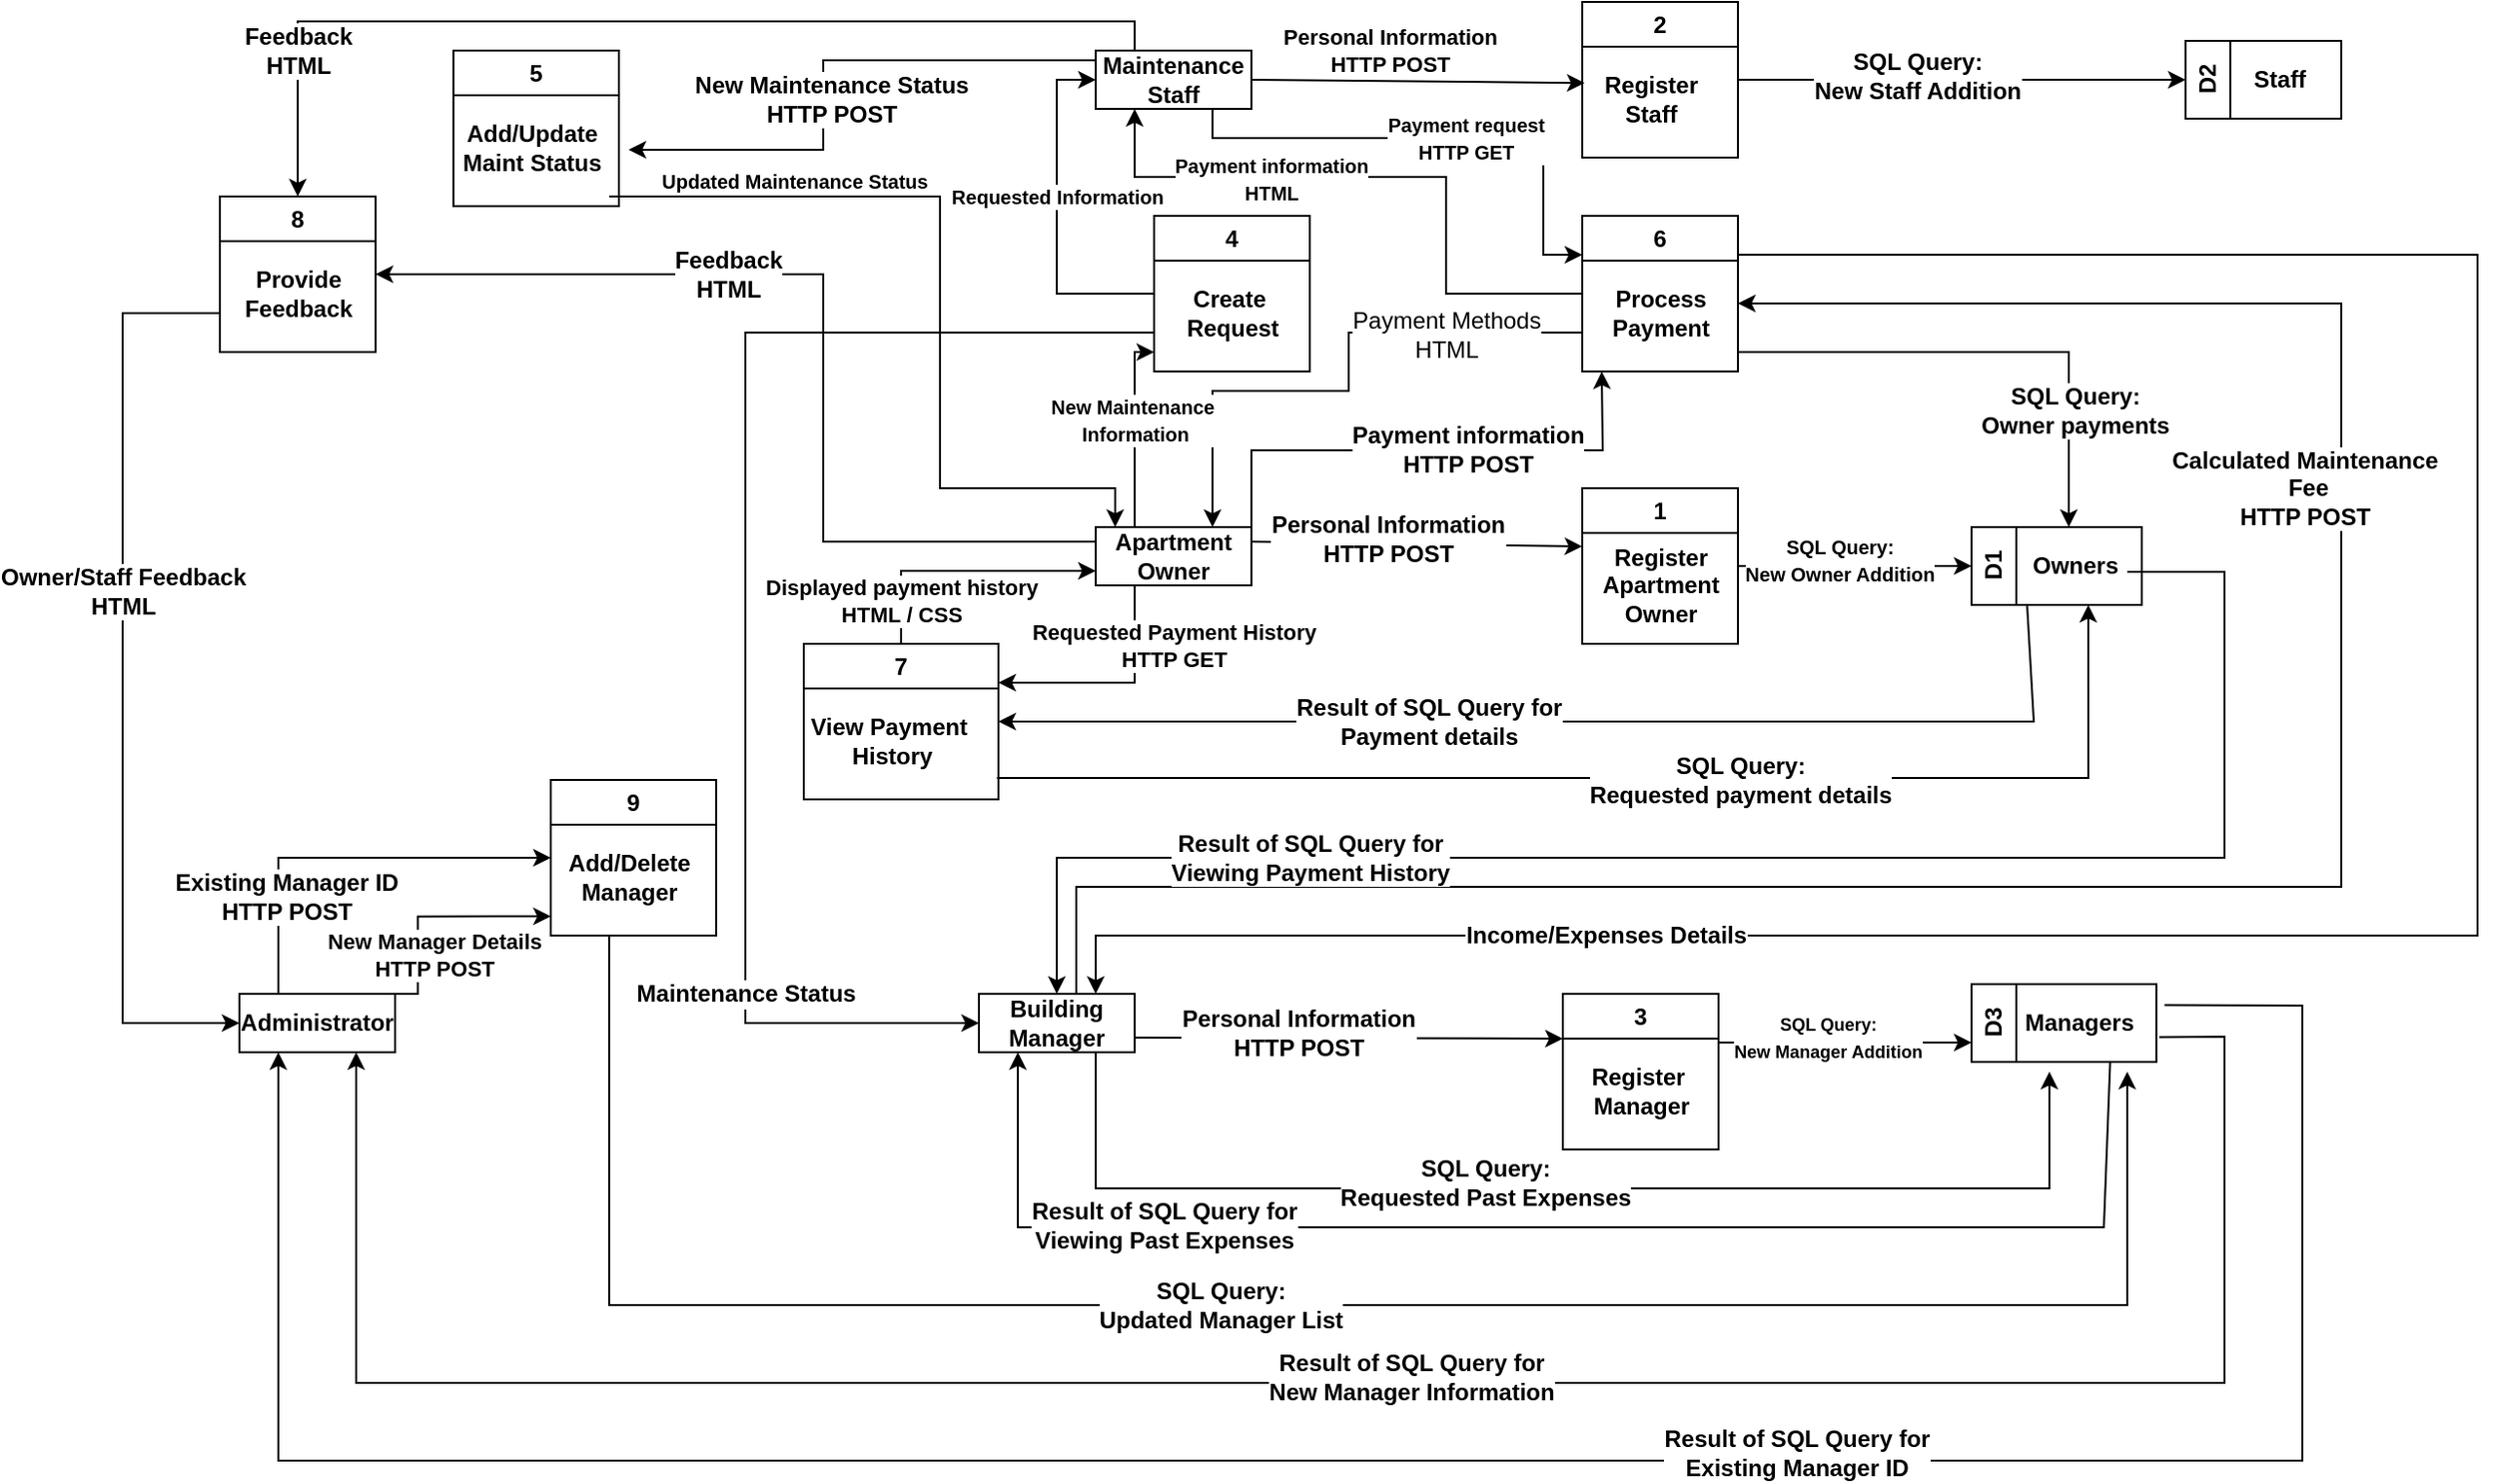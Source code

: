 <mxfile version="21.2.1" type="device">
  <diagram id="xZYGLzNTDgtjCNvcOk3b" name="Level 0 Diagram">
    <mxGraphModel dx="2421" dy="730" grid="1" gridSize="10" guides="1" tooltips="1" connect="1" arrows="1" fold="1" page="1" pageScale="1" pageWidth="850" pageHeight="1100" math="0" shadow="0">
      <root>
        <mxCell id="0" />
        <mxCell id="1" parent="0" />
        <mxCell id="1H-J1vnFLVmHR9oLHASM-1" value="1" style="swimlane;whiteSpace=wrap;html=1;" parent="1" vertex="1">
          <mxGeometry x="390" y="260" width="80" height="80" as="geometry" />
        </mxCell>
        <mxCell id="1H-J1vnFLVmHR9oLHASM-2" value="&lt;font style=&quot;font-size: 12px;&quot;&gt;&lt;b&gt;Register &lt;br&gt;Apartment&lt;br&gt;Owner&lt;/b&gt;&lt;/font&gt;" style="text;html=1;align=center;verticalAlign=middle;resizable=0;points=[];autosize=1;strokeColor=none;fillColor=none;" parent="1H-J1vnFLVmHR9oLHASM-1" vertex="1">
          <mxGeometry y="20" width="80" height="60" as="geometry" />
        </mxCell>
        <mxCell id="1H-J1vnFLVmHR9oLHASM-3" value="2" style="swimlane;whiteSpace=wrap;html=1;" parent="1" vertex="1">
          <mxGeometry x="390" y="10" width="80" height="80" as="geometry" />
        </mxCell>
        <mxCell id="1H-J1vnFLVmHR9oLHASM-4" value="&lt;font style=&quot;font-size: 12px;&quot;&gt;&lt;b&gt;Register &lt;br&gt;Staff&lt;/b&gt;&lt;/font&gt;" style="text;html=1;align=center;verticalAlign=middle;resizable=0;points=[];autosize=1;strokeColor=none;fillColor=none;" parent="1H-J1vnFLVmHR9oLHASM-3" vertex="1">
          <mxGeometry y="30" width="70" height="40" as="geometry" />
        </mxCell>
        <mxCell id="1H-J1vnFLVmHR9oLHASM-6" value="3" style="swimlane;whiteSpace=wrap;html=1;" parent="1" vertex="1">
          <mxGeometry x="380" y="520" width="80" height="80" as="geometry" />
        </mxCell>
        <mxCell id="1H-J1vnFLVmHR9oLHASM-7" value="&lt;font style=&quot;font-size: 12px;&quot;&gt;&lt;b&gt;Register&amp;nbsp;&lt;br&gt;Manager&lt;/b&gt;&lt;/font&gt;" style="text;html=1;align=center;verticalAlign=middle;resizable=0;points=[];autosize=1;strokeColor=none;fillColor=none;" parent="1H-J1vnFLVmHR9oLHASM-6" vertex="1">
          <mxGeometry x="5" y="30" width="70" height="40" as="geometry" />
        </mxCell>
        <mxCell id="fLZH7KaSckWpPYL4Rc24-4" style="edgeStyle=orthogonalEdgeStyle;rounded=0;orthogonalLoop=1;jettySize=auto;html=1;exitX=0;exitY=0.75;exitDx=0;exitDy=0;entryX=0;entryY=0.5;entryDx=0;entryDy=0;" parent="1" source="1H-J1vnFLVmHR9oLHASM-8" target="1H-J1vnFLVmHR9oLHASM-32" edge="1">
          <mxGeometry relative="1" as="geometry">
            <Array as="points">
              <mxPoint x="-40" y="180" />
              <mxPoint x="-40" y="535" />
            </Array>
          </mxGeometry>
        </mxCell>
        <mxCell id="fLZH7KaSckWpPYL4Rc24-5" value="&lt;font style=&quot;font-size: 12px;&quot;&gt;&lt;b style=&quot;&quot;&gt;Maintenance Status&lt;/b&gt;&lt;/font&gt;" style="edgeLabel;html=1;align=center;verticalAlign=middle;resizable=0;points=[];" parent="fLZH7KaSckWpPYL4Rc24-4" vertex="1" connectable="0">
          <mxGeometry x="0.712" y="-2" relative="1" as="geometry">
            <mxPoint x="-22" y="-17" as="offset" />
          </mxGeometry>
        </mxCell>
        <mxCell id="1H-J1vnFLVmHR9oLHASM-8" value="4" style="swimlane;whiteSpace=wrap;html=1;startSize=23;" parent="1" vertex="1">
          <mxGeometry x="170" y="120" width="80" height="80" as="geometry" />
        </mxCell>
        <mxCell id="1H-J1vnFLVmHR9oLHASM-9" value="&lt;font style=&quot;font-size: 12px;&quot;&gt;&lt;b&gt;Create&amp;nbsp;&lt;br&gt;Request&lt;/b&gt;&lt;/font&gt;" style="text;html=1;align=center;verticalAlign=middle;resizable=0;points=[];autosize=1;strokeColor=none;fillColor=none;" parent="1H-J1vnFLVmHR9oLHASM-8" vertex="1">
          <mxGeometry x="5" y="30" width="70" height="40" as="geometry" />
        </mxCell>
        <mxCell id="1H-J1vnFLVmHR9oLHASM-11" value="D1" style="swimlane;horizontal=0;whiteSpace=wrap;html=1;" parent="1" vertex="1">
          <mxGeometry x="590" y="280" width="87.5" height="40" as="geometry" />
        </mxCell>
        <mxCell id="1H-J1vnFLVmHR9oLHASM-12" value="&lt;font style=&quot;font-size: 12px;&quot;&gt;&lt;b&gt;Owners&lt;/b&gt;&lt;/font&gt;" style="text;html=1;align=center;verticalAlign=middle;resizable=0;points=[];autosize=1;strokeColor=none;fillColor=none;" parent="1H-J1vnFLVmHR9oLHASM-11" vertex="1">
          <mxGeometry x="17.5" y="5" width="70" height="30" as="geometry" />
        </mxCell>
        <mxCell id="1H-J1vnFLVmHR9oLHASM-13" value="D2" style="swimlane;horizontal=0;whiteSpace=wrap;html=1;startSize=23;" parent="1" vertex="1">
          <mxGeometry x="700" y="30" width="80" height="40" as="geometry" />
        </mxCell>
        <mxCell id="1H-J1vnFLVmHR9oLHASM-14" value="&lt;font style=&quot;font-size: 12px;&quot;&gt;&lt;b&gt;Staff&lt;/b&gt;&lt;/font&gt;" style="text;html=1;align=center;verticalAlign=middle;resizable=0;points=[];autosize=1;strokeColor=none;fillColor=none;" parent="1H-J1vnFLVmHR9oLHASM-13" vertex="1">
          <mxGeometry x="22.5" y="5" width="50" height="30" as="geometry" />
        </mxCell>
        <mxCell id="1H-J1vnFLVmHR9oLHASM-19" value="D3" style="swimlane;horizontal=0;whiteSpace=wrap;html=1;" parent="1" vertex="1">
          <mxGeometry x="590" y="515" width="95" height="40" as="geometry" />
        </mxCell>
        <mxCell id="a_dahPytw1IN6dLLckuR-1" style="edgeStyle=orthogonalEdgeStyle;rounded=0;orthogonalLoop=1;jettySize=auto;html=1;" parent="1H-J1vnFLVmHR9oLHASM-19" edge="1">
          <mxGeometry relative="1" as="geometry">
            <mxPoint x="-120" y="-350" as="targetPoint" />
            <mxPoint x="-440" y="20" as="sourcePoint" />
            <Array as="points">
              <mxPoint x="-460" y="20" />
              <mxPoint x="-460" y="-50" />
              <mxPoint x="190" y="-50" />
              <mxPoint x="190" y="-350" />
            </Array>
          </mxGeometry>
        </mxCell>
        <mxCell id="a_dahPytw1IN6dLLckuR-2" value="&lt;font style=&quot;&quot;&gt;&lt;font style=&quot;font-size: 12px;&quot;&gt;&lt;b&gt;Calculated Maintenance&lt;br&gt;&amp;nbsp;Fee&lt;br&gt;HTTP POST&lt;/b&gt;&lt;/font&gt;&lt;br&gt;&lt;/font&gt;" style="edgeLabel;html=1;align=center;verticalAlign=middle;resizable=0;points=[];" parent="a_dahPytw1IN6dLLckuR-1" vertex="1" connectable="0">
          <mxGeometry x="-0.038" y="-2" relative="1" as="geometry">
            <mxPoint x="71" y="-207" as="offset" />
          </mxGeometry>
        </mxCell>
        <mxCell id="1H-J1vnFLVmHR9oLHASM-20" value="&lt;font style=&quot;font-size: 12px;&quot;&gt;&lt;b&gt;Managers&lt;/b&gt;&lt;/font&gt;" style="text;html=1;align=center;verticalAlign=middle;resizable=0;points=[];autosize=1;strokeColor=none;fillColor=none;" parent="1H-J1vnFLVmHR9oLHASM-19" vertex="1">
          <mxGeometry x="15" y="5" width="80" height="30" as="geometry" />
        </mxCell>
        <mxCell id="1H-J1vnFLVmHR9oLHASM-22" value="" style="endArrow=classic;html=1;rounded=0;entryX=0;entryY=0.5;entryDx=0;entryDy=0;" parent="1" target="1H-J1vnFLVmHR9oLHASM-11" edge="1">
          <mxGeometry width="50" height="50" relative="1" as="geometry">
            <mxPoint x="470" y="300" as="sourcePoint" />
            <mxPoint x="520" y="250" as="targetPoint" />
          </mxGeometry>
        </mxCell>
        <mxCell id="1H-J1vnFLVmHR9oLHASM-23" value="&lt;font style=&quot;font-size: 10px;&quot;&gt;&lt;b style=&quot;&quot;&gt;SQL Query: &lt;br&gt;New Owner Addition&lt;/b&gt;&lt;/font&gt;" style="edgeLabel;html=1;align=center;verticalAlign=middle;resizable=0;points=[];" parent="1H-J1vnFLVmHR9oLHASM-22" vertex="1" connectable="0">
          <mxGeometry x="-0.14" y="3" relative="1" as="geometry">
            <mxPoint as="offset" />
          </mxGeometry>
        </mxCell>
        <mxCell id="1H-J1vnFLVmHR9oLHASM-25" value="" style="endArrow=classic;html=1;rounded=0;entryX=0;entryY=0.5;entryDx=0;entryDy=0;" parent="1" target="1H-J1vnFLVmHR9oLHASM-13" edge="1">
          <mxGeometry width="50" height="50" relative="1" as="geometry">
            <mxPoint x="470" y="50" as="sourcePoint" />
            <mxPoint x="520" as="targetPoint" />
          </mxGeometry>
        </mxCell>
        <mxCell id="1H-J1vnFLVmHR9oLHASM-26" value="&lt;font style=&quot;font-size: 12px;&quot;&gt;&lt;b&gt;SQL Query: &lt;br&gt;New Staff Addition&lt;/b&gt;&lt;/font&gt;" style="edgeLabel;html=1;align=center;verticalAlign=middle;resizable=0;points=[];" parent="1H-J1vnFLVmHR9oLHASM-25" vertex="1" connectable="0">
          <mxGeometry x="-0.2" y="2" relative="1" as="geometry">
            <mxPoint as="offset" />
          </mxGeometry>
        </mxCell>
        <mxCell id="1H-J1vnFLVmHR9oLHASM-27" value="" style="endArrow=classic;html=1;rounded=0;entryX=0;entryY=0.75;entryDx=0;entryDy=0;" parent="1" target="1H-J1vnFLVmHR9oLHASM-19" edge="1">
          <mxGeometry width="50" height="50" relative="1" as="geometry">
            <mxPoint x="460" y="545" as="sourcePoint" />
            <mxPoint x="570" y="520" as="targetPoint" />
          </mxGeometry>
        </mxCell>
        <mxCell id="1H-J1vnFLVmHR9oLHASM-28" value="&lt;font style=&quot;font-size: 9px;&quot;&gt;&lt;b style=&quot;&quot;&gt;SQL Query:&lt;br&gt;New Manager Addition&lt;/b&gt;&lt;/font&gt;" style="edgeLabel;html=1;align=center;verticalAlign=middle;resizable=0;points=[];" parent="1H-J1vnFLVmHR9oLHASM-27" vertex="1" connectable="0">
          <mxGeometry x="-0.139" y="3" relative="1" as="geometry">
            <mxPoint as="offset" />
          </mxGeometry>
        </mxCell>
        <mxCell id="NK5NWfniCe9yFGjtRtD7-1" style="edgeStyle=orthogonalEdgeStyle;rounded=0;orthogonalLoop=1;jettySize=auto;html=1;exitX=0;exitY=0.25;exitDx=0;exitDy=0;entryX=1;entryY=0.5;entryDx=0;entryDy=0;" parent="1" source="1H-J1vnFLVmHR9oLHASM-30" target="CssGr3oiYAoxI9ABAp9t-55" edge="1">
          <mxGeometry relative="1" as="geometry">
            <mxPoint x="-230" y="180" as="targetPoint" />
            <Array as="points">
              <mxPoint y="288" />
              <mxPoint y="150" />
            </Array>
          </mxGeometry>
        </mxCell>
        <mxCell id="NK5NWfniCe9yFGjtRtD7-2" value="&lt;font style=&quot;&quot;&gt;&lt;font style=&quot;font-size: 12px;&quot;&gt;&lt;b style=&quot;&quot;&gt;Feedback&lt;br&gt;HTML&lt;/b&gt;&lt;/font&gt;&lt;br&gt;&lt;/font&gt;" style="edgeLabel;html=1;align=center;verticalAlign=middle;resizable=0;points=[];" parent="NK5NWfniCe9yFGjtRtD7-1" vertex="1" connectable="0">
          <mxGeometry x="0.186" y="1" relative="1" as="geometry">
            <mxPoint x="-26" y="-1" as="offset" />
          </mxGeometry>
        </mxCell>
        <mxCell id="NK5NWfniCe9yFGjtRtD7-12" style="edgeStyle=orthogonalEdgeStyle;rounded=0;orthogonalLoop=1;jettySize=auto;html=1;exitX=1;exitY=0;exitDx=0;exitDy=0;" parent="1" source="1H-J1vnFLVmHR9oLHASM-30" edge="1">
          <mxGeometry relative="1" as="geometry">
            <mxPoint x="400" y="200" as="targetPoint" />
          </mxGeometry>
        </mxCell>
        <mxCell id="NK5NWfniCe9yFGjtRtD7-15" value="&lt;font style=&quot;&quot;&gt;&lt;font style=&quot;font-size: 12px;&quot;&gt;&lt;b style=&quot;&quot;&gt;Payment information&lt;br&gt;HTTP POST&lt;/b&gt;&lt;/font&gt;&lt;br&gt;&lt;/font&gt;" style="edgeLabel;html=1;align=center;verticalAlign=middle;resizable=0;points=[];" parent="NK5NWfniCe9yFGjtRtD7-12" vertex="1" connectable="0">
          <mxGeometry x="0.157" y="1" relative="1" as="geometry">
            <mxPoint as="offset" />
          </mxGeometry>
        </mxCell>
        <mxCell id="1H-J1vnFLVmHR9oLHASM-30" value="&lt;b&gt;Apartment Owner&lt;/b&gt;" style="rounded=0;whiteSpace=wrap;html=1;" parent="1" vertex="1">
          <mxGeometry x="140" y="280" width="80" height="30" as="geometry" />
        </mxCell>
        <mxCell id="Yd1rzrHCVYDKVOqnhtfJ-3" style="edgeStyle=orthogonalEdgeStyle;rounded=0;orthogonalLoop=1;jettySize=auto;html=1;exitX=0;exitY=0.25;exitDx=0;exitDy=0;" parent="1" source="1H-J1vnFLVmHR9oLHASM-31" edge="1">
          <mxGeometry relative="1" as="geometry">
            <mxPoint x="-100" y="86" as="targetPoint" />
            <Array as="points">
              <mxPoint x="140" y="40" />
              <mxPoint y="40" />
              <mxPoint y="86" />
            </Array>
          </mxGeometry>
        </mxCell>
        <mxCell id="Yd1rzrHCVYDKVOqnhtfJ-4" value="&lt;font style=&quot;&quot;&gt;&lt;font style=&quot;font-size: 12px;&quot;&gt;&lt;b&gt;New Maintenance Status&lt;br&gt;HTTP POST&lt;/b&gt;&lt;/font&gt;&lt;br&gt;&lt;/font&gt;" style="edgeLabel;html=1;align=center;verticalAlign=middle;resizable=0;points=[];" parent="Yd1rzrHCVYDKVOqnhtfJ-3" vertex="1" connectable="0">
          <mxGeometry x="-0.28" relative="1" as="geometry">
            <mxPoint x="-35" y="20" as="offset" />
          </mxGeometry>
        </mxCell>
        <mxCell id="NK5NWfniCe9yFGjtRtD7-6" style="edgeStyle=orthogonalEdgeStyle;rounded=0;orthogonalLoop=1;jettySize=auto;html=1;exitX=0.75;exitY=1;exitDx=0;exitDy=0;entryX=0;entryY=0.25;entryDx=0;entryDy=0;" parent="1" source="1H-J1vnFLVmHR9oLHASM-31" target="cXenZpn4Pg_Liz5mcrBC-1" edge="1">
          <mxGeometry relative="1" as="geometry">
            <mxPoint x="380" y="130" as="targetPoint" />
            <Array as="points">
              <mxPoint x="200" y="80" />
              <mxPoint x="370" y="80" />
              <mxPoint x="370" y="140" />
            </Array>
          </mxGeometry>
        </mxCell>
        <mxCell id="NK5NWfniCe9yFGjtRtD7-7" value="&lt;font style=&quot;&quot;&gt;&lt;font style=&quot;font-size: 10px;&quot;&gt;&lt;b style=&quot;&quot;&gt;Payment request&lt;br&gt;HTTP GET&lt;/b&gt;&lt;/font&gt;&lt;br&gt;&lt;/font&gt;" style="edgeLabel;html=1;align=center;verticalAlign=middle;resizable=0;points=[];" parent="NK5NWfniCe9yFGjtRtD7-6" vertex="1" connectable="0">
          <mxGeometry x="-0.12" y="1" relative="1" as="geometry">
            <mxPoint x="28" y="1" as="offset" />
          </mxGeometry>
        </mxCell>
        <mxCell id="1H-J1vnFLVmHR9oLHASM-31" value="&lt;b&gt;Maintenance&lt;br&gt;Staff&lt;/b&gt;" style="rounded=0;whiteSpace=wrap;html=1;" parent="1" vertex="1">
          <mxGeometry x="140" y="35" width="80" height="30" as="geometry" />
        </mxCell>
        <mxCell id="1H-J1vnFLVmHR9oLHASM-32" value="&lt;b&gt;Building&lt;br&gt;Manager&lt;/b&gt;" style="rounded=0;whiteSpace=wrap;html=1;" parent="1" vertex="1">
          <mxGeometry x="80" y="520" width="80" height="30" as="geometry" />
        </mxCell>
        <mxCell id="WKJKI2Y7kjdpy5lxlUF--1" style="edgeStyle=orthogonalEdgeStyle;rounded=0;orthogonalLoop=1;jettySize=auto;html=1;exitX=0.75;exitY=0;exitDx=0;exitDy=0;entryX=-0.021;entryY=1.004;entryDx=0;entryDy=0;entryPerimeter=0;" parent="1" edge="1">
          <mxGeometry relative="1" as="geometry">
            <mxPoint x="-140.0" y="480.16" as="targetPoint" />
            <mxPoint x="-238.32" y="520" as="sourcePoint" />
            <Array as="points">
              <mxPoint x="-208.32" y="520" />
              <mxPoint x="-208.32" y="480" />
            </Array>
          </mxGeometry>
        </mxCell>
        <mxCell id="WKJKI2Y7kjdpy5lxlUF--2" value="&lt;font style=&quot;&quot;&gt;&lt;font style=&quot;font-size: 11px;&quot;&gt;&lt;b&gt;New Manager Details&lt;br&gt;HTTP POST&lt;/b&gt;&lt;/font&gt;&lt;br&gt;&lt;/font&gt;" style="edgeLabel;html=1;align=center;verticalAlign=middle;resizable=0;points=[];" parent="WKJKI2Y7kjdpy5lxlUF--1" vertex="1" connectable="0">
          <mxGeometry x="0.156" y="1" relative="1" as="geometry">
            <mxPoint x="-2" y="21" as="offset" />
          </mxGeometry>
        </mxCell>
        <mxCell id="1H-J1vnFLVmHR9oLHASM-33" value="&lt;b&gt;Administrator&lt;/b&gt;" style="rounded=0;whiteSpace=wrap;html=1;" parent="1" vertex="1">
          <mxGeometry x="-300" y="520" width="80" height="30" as="geometry" />
        </mxCell>
        <mxCell id="1H-J1vnFLVmHR9oLHASM-36" value="" style="endArrow=classic;html=1;rounded=0;exitX=1;exitY=0.25;exitDx=0;exitDy=0;" parent="1" source="1H-J1vnFLVmHR9oLHASM-30" edge="1">
          <mxGeometry width="50" height="50" relative="1" as="geometry">
            <mxPoint x="90" y="290" as="sourcePoint" />
            <mxPoint x="390" y="290" as="targetPoint" />
          </mxGeometry>
        </mxCell>
        <mxCell id="1H-J1vnFLVmHR9oLHASM-37" value="&lt;font style=&quot;&quot;&gt;&lt;font style=&quot;font-size: 12px;&quot;&gt;&lt;b&gt;Personal Information&lt;br&gt;HTTP POST&lt;/b&gt;&lt;/font&gt;&lt;br&gt;&lt;/font&gt;" style="edgeLabel;html=1;align=center;verticalAlign=middle;resizable=0;points=[];" parent="1H-J1vnFLVmHR9oLHASM-36" vertex="1" connectable="0">
          <mxGeometry x="-0.307" y="3" relative="1" as="geometry">
            <mxPoint x="11" as="offset" />
          </mxGeometry>
        </mxCell>
        <mxCell id="1H-J1vnFLVmHR9oLHASM-40" value="" style="endArrow=classic;html=1;rounded=0;entryX=0.017;entryY=0.292;entryDx=0;entryDy=0;entryPerimeter=0;" parent="1" target="1H-J1vnFLVmHR9oLHASM-4" edge="1">
          <mxGeometry width="50" height="50" relative="1" as="geometry">
            <mxPoint x="220" y="50" as="sourcePoint" />
            <mxPoint x="270" as="targetPoint" />
          </mxGeometry>
        </mxCell>
        <mxCell id="1H-J1vnFLVmHR9oLHASM-41" value="&lt;font style=&quot;&quot;&gt;&lt;font style=&quot;font-size: 11px;&quot;&gt;&lt;b style=&quot;&quot;&gt;Personal Information&lt;br&gt;HTTP POST&lt;/b&gt;&lt;/font&gt;&lt;br&gt;&lt;/font&gt;" style="edgeLabel;html=1;align=center;verticalAlign=middle;resizable=0;points=[];" parent="1H-J1vnFLVmHR9oLHASM-40" vertex="1" connectable="0">
          <mxGeometry x="-0.383" y="1" relative="1" as="geometry">
            <mxPoint x="18" y="-15" as="offset" />
          </mxGeometry>
        </mxCell>
        <mxCell id="1H-J1vnFLVmHR9oLHASM-42" value="" style="endArrow=classic;html=1;rounded=0;exitX=1;exitY=0.75;exitDx=0;exitDy=0;" parent="1" source="1H-J1vnFLVmHR9oLHASM-32" edge="1">
          <mxGeometry width="50" height="50" relative="1" as="geometry">
            <mxPoint x="160" y="530" as="sourcePoint" />
            <mxPoint x="380" y="543" as="targetPoint" />
          </mxGeometry>
        </mxCell>
        <mxCell id="1H-J1vnFLVmHR9oLHASM-43" value="&lt;font style=&quot;&quot;&gt;&lt;font style=&quot;font-size: 12px;&quot;&gt;&lt;b&gt;Personal Information&lt;br&gt;HTTP POST&lt;/b&gt;&lt;/font&gt;&lt;br&gt;&lt;/font&gt;" style="edgeLabel;html=1;align=center;verticalAlign=middle;resizable=0;points=[];" parent="1H-J1vnFLVmHR9oLHASM-42" vertex="1" connectable="0">
          <mxGeometry x="-0.243" y="3" relative="1" as="geometry">
            <mxPoint as="offset" />
          </mxGeometry>
        </mxCell>
        <mxCell id="NK5NWfniCe9yFGjtRtD7-9" style="edgeStyle=orthogonalEdgeStyle;rounded=0;orthogonalLoop=1;jettySize=auto;html=1;entryX=0.25;entryY=1;entryDx=0;entryDy=0;" parent="1" source="cXenZpn4Pg_Liz5mcrBC-1" target="1H-J1vnFLVmHR9oLHASM-31" edge="1">
          <mxGeometry relative="1" as="geometry">
            <mxPoint x="160" y="100" as="targetPoint" />
            <Array as="points">
              <mxPoint x="320" y="160" />
              <mxPoint x="320" y="100" />
              <mxPoint x="160" y="100" />
            </Array>
          </mxGeometry>
        </mxCell>
        <mxCell id="NK5NWfniCe9yFGjtRtD7-10" value="&lt;font style=&quot;&quot;&gt;&lt;font style=&quot;font-size: 10px;&quot;&gt;&lt;b style=&quot;&quot;&gt;Payment information&lt;br&gt;HTML&lt;/b&gt;&lt;/font&gt;&lt;br&gt;&lt;/font&gt;" style="edgeLabel;html=1;align=center;verticalAlign=middle;resizable=0;points=[];" parent="NK5NWfniCe9yFGjtRtD7-9" vertex="1" connectable="0">
          <mxGeometry x="0.057" y="1" relative="1" as="geometry">
            <mxPoint x="-48" as="offset" />
          </mxGeometry>
        </mxCell>
        <mxCell id="NK5NWfniCe9yFGjtRtD7-11" style="edgeStyle=orthogonalEdgeStyle;rounded=0;orthogonalLoop=1;jettySize=auto;html=1;exitX=0;exitY=0.75;exitDx=0;exitDy=0;entryX=0.75;entryY=0;entryDx=0;entryDy=0;" parent="1" source="cXenZpn4Pg_Liz5mcrBC-1" target="1H-J1vnFLVmHR9oLHASM-30" edge="1">
          <mxGeometry relative="1" as="geometry">
            <mxPoint x="280" y="250" as="targetPoint" />
            <Array as="points">
              <mxPoint x="270" y="180" />
              <mxPoint x="270" y="210" />
              <mxPoint x="200" y="210" />
            </Array>
          </mxGeometry>
        </mxCell>
        <mxCell id="NK5NWfniCe9yFGjtRtD7-14" value="&lt;font style=&quot;&quot;&gt;&lt;font style=&quot;font-size: 12px;&quot;&gt;Payment Methods&lt;br&gt;HTML&lt;/font&gt;&lt;br&gt;&lt;/font&gt;" style="edgeLabel;html=1;align=center;verticalAlign=middle;resizable=0;points=[];" parent="NK5NWfniCe9yFGjtRtD7-11" vertex="1" connectable="0">
          <mxGeometry x="-0.389" y="1" relative="1" as="geometry">
            <mxPoint x="18" as="offset" />
          </mxGeometry>
        </mxCell>
        <mxCell id="NK5NWfniCe9yFGjtRtD7-16" style="edgeStyle=orthogonalEdgeStyle;rounded=0;orthogonalLoop=1;jettySize=auto;html=1;exitX=1;exitY=0.5;exitDx=0;exitDy=0;" parent="1" source="cXenZpn4Pg_Liz5mcrBC-1" edge="1">
          <mxGeometry relative="1" as="geometry">
            <mxPoint x="640" y="280" as="targetPoint" />
            <Array as="points">
              <mxPoint x="470" y="190" />
              <mxPoint x="640" y="190" />
            </Array>
          </mxGeometry>
        </mxCell>
        <mxCell id="NK5NWfniCe9yFGjtRtD7-17" value="&lt;font style=&quot;font-size: 12px;&quot;&gt;&lt;b&gt;SQL Query:&lt;br&gt;Owner payments&lt;/b&gt;&lt;/font&gt;" style="edgeLabel;html=1;align=center;verticalAlign=middle;resizable=0;points=[];" parent="NK5NWfniCe9yFGjtRtD7-16" vertex="1" connectable="0">
          <mxGeometry x="0.44" y="1" relative="1" as="geometry">
            <mxPoint x="2" y="21" as="offset" />
          </mxGeometry>
        </mxCell>
        <mxCell id="t_ggYT64HE8Njan9ji1C-1" style="edgeStyle=orthogonalEdgeStyle;rounded=0;orthogonalLoop=1;jettySize=auto;html=1;exitX=1;exitY=0;exitDx=0;exitDy=0;entryX=0.75;entryY=0;entryDx=0;entryDy=0;" parent="1" source="cXenZpn4Pg_Liz5mcrBC-1" target="1H-J1vnFLVmHR9oLHASM-32" edge="1">
          <mxGeometry relative="1" as="geometry">
            <mxPoint x="180" y="490" as="targetPoint" />
            <Array as="points">
              <mxPoint x="470" y="140" />
              <mxPoint x="850" y="140" />
              <mxPoint x="850" y="490" />
              <mxPoint x="140" y="490" />
            </Array>
          </mxGeometry>
        </mxCell>
        <mxCell id="t_ggYT64HE8Njan9ji1C-2" value="&lt;font style=&quot;font-size: 12px;&quot;&gt;&lt;b&gt;Income/Expenses Details&lt;/b&gt;&lt;/font&gt;" style="edgeLabel;html=1;align=center;verticalAlign=middle;resizable=0;points=[];" parent="t_ggYT64HE8Njan9ji1C-1" vertex="1" connectable="0">
          <mxGeometry x="0.609" relative="1" as="geometry">
            <mxPoint as="offset" />
          </mxGeometry>
        </mxCell>
        <mxCell id="cXenZpn4Pg_Liz5mcrBC-1" value="6" style="swimlane;whiteSpace=wrap;html=1;startSize=23;" parent="1" vertex="1">
          <mxGeometry x="390" y="120" width="80" height="80" as="geometry" />
        </mxCell>
        <mxCell id="cXenZpn4Pg_Liz5mcrBC-2" value="&lt;font style=&quot;font-size: 12px;&quot;&gt;&lt;b&gt;Process&lt;br&gt;Payment&lt;/b&gt;&lt;/font&gt;" style="text;html=1;align=center;verticalAlign=middle;resizable=0;points=[];autosize=1;strokeColor=none;fillColor=none;" parent="cXenZpn4Pg_Liz5mcrBC-1" vertex="1">
          <mxGeometry x="5" y="30" width="70" height="40" as="geometry" />
        </mxCell>
        <mxCell id="CssGr3oiYAoxI9ABAp9t-3" value="5" style="swimlane;whiteSpace=wrap;html=1;startSize=23;" parent="1" vertex="1">
          <mxGeometry x="-190" y="35" width="85" height="80" as="geometry" />
        </mxCell>
        <mxCell id="CssGr3oiYAoxI9ABAp9t-4" value="&lt;span style=&quot;border-color: var(--border-color);&quot;&gt;&lt;font style=&quot;font-size: 12px;&quot;&gt;&lt;b style=&quot;&quot;&gt;Add/Update&lt;br style=&quot;border-color: var(--border-color);&quot;&gt;Maint Status&lt;/b&gt;&lt;/font&gt;&lt;/span&gt;&lt;span style=&quot;font-size: 10px;&quot;&gt;&lt;br&gt;&lt;/span&gt;" style="text;html=1;align=center;verticalAlign=middle;resizable=0;points=[];autosize=1;strokeColor=none;fillColor=none;" parent="CssGr3oiYAoxI9ABAp9t-3" vertex="1">
          <mxGeometry x="-5" y="30" width="90" height="40" as="geometry" />
        </mxCell>
        <mxCell id="CssGr3oiYAoxI9ABAp9t-34" value="" style="endArrow=classic;html=1;rounded=0;exitX=0.75;exitY=1;exitDx=0;exitDy=0;" parent="1" source="1H-J1vnFLVmHR9oLHASM-32" edge="1">
          <mxGeometry width="50" height="50" relative="1" as="geometry">
            <mxPoint x="980" y="240" as="sourcePoint" />
            <mxPoint x="630" y="560" as="targetPoint" />
            <Array as="points">
              <mxPoint x="140" y="620" />
              <mxPoint x="400" y="620" />
              <mxPoint x="630" y="620" />
              <mxPoint x="630" y="600" />
            </Array>
          </mxGeometry>
        </mxCell>
        <mxCell id="CssGr3oiYAoxI9ABAp9t-35" value="&lt;font style=&quot;font-size: 12px;&quot;&gt;&lt;b style=&quot;&quot;&gt;SQL Query:&lt;br&gt;Requested Past Expenses&lt;/b&gt;&lt;/font&gt;" style="edgeLabel;html=1;align=center;verticalAlign=middle;resizable=0;points=[];" parent="CssGr3oiYAoxI9ABAp9t-34" vertex="1" connectable="0">
          <mxGeometry x="-0.469" y="3" relative="1" as="geometry">
            <mxPoint x="105" as="offset" />
          </mxGeometry>
        </mxCell>
        <mxCell id="CssGr3oiYAoxI9ABAp9t-36" value="" style="endArrow=classic;html=1;rounded=0;entryX=0.25;entryY=1;entryDx=0;entryDy=0;exitX=0.75;exitY=1;exitDx=0;exitDy=0;" parent="1" source="1H-J1vnFLVmHR9oLHASM-19" target="1H-J1vnFLVmHR9oLHASM-32" edge="1">
          <mxGeometry width="50" height="50" relative="1" as="geometry">
            <mxPoint x="658" y="570" as="sourcePoint" />
            <mxPoint x="160" y="800" as="targetPoint" />
            <Array as="points">
              <mxPoint x="658" y="640" />
              <mxPoint x="400" y="640" />
              <mxPoint x="100" y="640" />
            </Array>
          </mxGeometry>
        </mxCell>
        <mxCell id="CssGr3oiYAoxI9ABAp9t-37" value="&lt;font style=&quot;font-size: 12px;&quot;&gt;&lt;b style=&quot;&quot;&gt;Result of SQL Query for&lt;br&gt;Viewing Past Expenses&lt;/b&gt;&lt;/font&gt;" style="edgeLabel;html=1;align=center;verticalAlign=middle;resizable=0;points=[];" parent="CssGr3oiYAoxI9ABAp9t-36" vertex="1" connectable="0">
          <mxGeometry x="0.451" y="-1" relative="1" as="geometry">
            <mxPoint x="-36" as="offset" />
          </mxGeometry>
        </mxCell>
        <mxCell id="NK5NWfniCe9yFGjtRtD7-18" style="edgeStyle=orthogonalEdgeStyle;rounded=0;orthogonalLoop=1;jettySize=auto;html=1;exitX=0.993;exitY=0.975;exitDx=0;exitDy=0;exitPerimeter=0;entryX=0.607;entryY=1.167;entryDx=0;entryDy=0;entryPerimeter=0;" parent="1" source="CssGr3oiYAoxI9ABAp9t-39" target="1H-J1vnFLVmHR9oLHASM-12" edge="1">
          <mxGeometry relative="1" as="geometry">
            <mxPoint x="650" y="330" as="targetPoint" />
            <mxPoint x="80" y="410" as="sourcePoint" />
            <Array as="points">
              <mxPoint x="650" y="409" />
            </Array>
          </mxGeometry>
        </mxCell>
        <mxCell id="NK5NWfniCe9yFGjtRtD7-20" value="&lt;font style=&quot;font-size: 12px;&quot;&gt;&lt;b&gt;SQL Query:&lt;br&gt;Requested payment details&lt;/b&gt;&lt;/font&gt;" style="edgeLabel;html=1;align=center;verticalAlign=middle;resizable=0;points=[];" parent="NK5NWfniCe9yFGjtRtD7-18" vertex="1" connectable="0">
          <mxGeometry x="-0.525" relative="1" as="geometry">
            <mxPoint x="227" y="1" as="offset" />
          </mxGeometry>
        </mxCell>
        <mxCell id="ZLW7XOAOehMbkPspJQP--1" style="edgeStyle=orthogonalEdgeStyle;rounded=0;orthogonalLoop=1;jettySize=auto;html=1;exitX=0.5;exitY=0;exitDx=0;exitDy=0;entryX=0;entryY=0.75;entryDx=0;entryDy=0;" parent="1" source="CssGr3oiYAoxI9ABAp9t-38" target="1H-J1vnFLVmHR9oLHASM-30" edge="1">
          <mxGeometry relative="1" as="geometry">
            <mxPoint x="30" y="310" as="targetPoint" />
          </mxGeometry>
        </mxCell>
        <mxCell id="ZLW7XOAOehMbkPspJQP--2" value="&lt;font style=&quot;&quot;&gt;&lt;font style=&quot;font-size: 11px;&quot;&gt;&lt;b&gt;Displayed payment history&lt;br&gt;HTML / CSS&lt;/b&gt;&lt;/font&gt;&lt;br&gt;&lt;/font&gt;" style="edgeLabel;html=1;align=center;verticalAlign=middle;resizable=0;points=[];" parent="ZLW7XOAOehMbkPspJQP--1" vertex="1" connectable="0">
          <mxGeometry x="-0.573" y="-1" relative="1" as="geometry">
            <mxPoint x="-1" y="7" as="offset" />
          </mxGeometry>
        </mxCell>
        <mxCell id="CssGr3oiYAoxI9ABAp9t-38" value="7" style="swimlane;whiteSpace=wrap;html=1;" parent="1" vertex="1">
          <mxGeometry x="-10" y="340" width="100" height="80" as="geometry" />
        </mxCell>
        <mxCell id="CssGr3oiYAoxI9ABAp9t-39" value="&lt;font style=&quot;font-size: 12px;&quot;&gt;&lt;b&gt;View Payment&amp;nbsp;&lt;br&gt;History&lt;/b&gt;&lt;/font&gt;" style="text;html=1;align=center;verticalAlign=middle;resizable=0;points=[];autosize=1;strokeColor=none;fillColor=none;" parent="CssGr3oiYAoxI9ABAp9t-38" vertex="1">
          <mxGeometry x="-10" y="30" width="110" height="40" as="geometry" />
        </mxCell>
        <mxCell id="CssGr3oiYAoxI9ABAp9t-41" value="" style="endArrow=classic;html=1;rounded=0;exitX=0.25;exitY=1;exitDx=0;exitDy=0;entryX=1;entryY=0.25;entryDx=0;entryDy=0;" parent="1" source="1H-J1vnFLVmHR9oLHASM-30" target="CssGr3oiYAoxI9ABAp9t-38" edge="1">
          <mxGeometry width="50" height="50" relative="1" as="geometry">
            <mxPoint x="160" y="340" as="sourcePoint" />
            <mxPoint x="-160" y="560" as="targetPoint" />
            <Array as="points">
              <mxPoint x="160" y="360" />
            </Array>
          </mxGeometry>
        </mxCell>
        <mxCell id="CssGr3oiYAoxI9ABAp9t-42" value="&lt;font style=&quot;&quot;&gt;&lt;font style=&quot;font-size: 11px;&quot;&gt;&lt;b&gt;Requested Payment History&lt;br&gt;HTTP GET&lt;/b&gt;&lt;/font&gt;&lt;br&gt;&lt;/font&gt;" style="edgeLabel;html=1;align=center;verticalAlign=middle;resizable=0;points=[];" parent="CssGr3oiYAoxI9ABAp9t-41" vertex="1" connectable="0">
          <mxGeometry x="-0.508" y="-1" relative="1" as="geometry">
            <mxPoint x="21" y="1" as="offset" />
          </mxGeometry>
        </mxCell>
        <mxCell id="CssGr3oiYAoxI9ABAp9t-46" value="" style="endArrow=classic;html=1;rounded=0;exitX=0.158;exitY=1.167;exitDx=0;exitDy=0;exitPerimeter=0;entryX=1;entryY=0.25;entryDx=0;entryDy=0;entryPerimeter=0;" parent="1" source="1H-J1vnFLVmHR9oLHASM-12" target="CssGr3oiYAoxI9ABAp9t-39" edge="1">
          <mxGeometry width="50" height="50" relative="1" as="geometry">
            <mxPoint x="-20" y="690" as="sourcePoint" />
            <mxPoint x="100" y="380" as="targetPoint" />
            <Array as="points">
              <mxPoint x="622" y="380" />
              <mxPoint x="440" y="380" />
              <mxPoint x="270" y="380" />
              <mxPoint x="120" y="380" />
            </Array>
          </mxGeometry>
        </mxCell>
        <mxCell id="CssGr3oiYAoxI9ABAp9t-47" value="&lt;font style=&quot;font-size: 12px;&quot;&gt;&lt;b&gt;Result of SQL Query for&lt;br&gt;Payment details&lt;/b&gt;&lt;/font&gt;" style="edgeLabel;html=1;align=center;verticalAlign=middle;resizable=0;points=[];" parent="CssGr3oiYAoxI9ABAp9t-46" vertex="1" connectable="0">
          <mxGeometry x="0.188" y="-1" relative="1" as="geometry">
            <mxPoint x="-20" y="1" as="offset" />
          </mxGeometry>
        </mxCell>
        <mxCell id="CssGr3oiYAoxI9ABAp9t-53" value="" style="endArrow=classic;html=1;rounded=0;entryX=0.5;entryY=0;entryDx=0;entryDy=0;" parent="1" target="1H-J1vnFLVmHR9oLHASM-32" edge="1">
          <mxGeometry width="50" height="50" relative="1" as="geometry">
            <mxPoint x="670" y="303" as="sourcePoint" />
            <mxPoint x="770" y="630" as="targetPoint" />
            <Array as="points">
              <mxPoint x="720" y="303" />
              <mxPoint x="720" y="450" />
              <mxPoint x="440" y="450" />
              <mxPoint x="120" y="450" />
            </Array>
          </mxGeometry>
        </mxCell>
        <mxCell id="CssGr3oiYAoxI9ABAp9t-54" value="&lt;font style=&quot;font-size: 12px;&quot;&gt;&lt;b&gt;Result of SQL Query for&lt;br&gt;Viewing Payment History&lt;/b&gt;&lt;/font&gt;" style="edgeLabel;html=1;align=center;verticalAlign=middle;resizable=0;points=[];" parent="CssGr3oiYAoxI9ABAp9t-53" vertex="1" connectable="0">
          <mxGeometry x="0.422" y="-5" relative="1" as="geometry">
            <mxPoint x="-51" y="5" as="offset" />
          </mxGeometry>
        </mxCell>
        <mxCell id="CssGr3oiYAoxI9ABAp9t-55" value="8" style="swimlane;whiteSpace=wrap;html=1;" parent="1" vertex="1">
          <mxGeometry x="-310" y="110" width="80" height="80" as="geometry" />
        </mxCell>
        <mxCell id="CssGr3oiYAoxI9ABAp9t-56" value="&lt;font style=&quot;font-size: 12px;&quot;&gt;&lt;b&gt;Provide&lt;br&gt;Feedback&lt;/b&gt;&lt;/font&gt;" style="text;html=1;align=center;verticalAlign=middle;resizable=0;points=[];autosize=1;strokeColor=none;fillColor=none;" parent="CssGr3oiYAoxI9ABAp9t-55" vertex="1">
          <mxGeometry y="30" width="80" height="40" as="geometry" />
        </mxCell>
        <mxCell id="fV5ppAscWE3skmq5siZ1-1" value="" style="endArrow=classic;html=1;rounded=0;entryX=0;entryY=0.5;entryDx=0;entryDy=0;exitX=0;exitY=0.75;exitDx=0;exitDy=0;" parent="1" source="CssGr3oiYAoxI9ABAp9t-55" target="1H-J1vnFLVmHR9oLHASM-33" edge="1">
          <mxGeometry width="50" height="50" relative="1" as="geometry">
            <mxPoint x="-310" y="240" as="sourcePoint" />
            <mxPoint x="-330" y="280" as="targetPoint" />
            <Array as="points">
              <mxPoint x="-360" y="170" />
              <mxPoint x="-360" y="210" />
              <mxPoint x="-360" y="240" />
              <mxPoint x="-360" y="430" />
              <mxPoint x="-360" y="535" />
            </Array>
          </mxGeometry>
        </mxCell>
        <mxCell id="fV5ppAscWE3skmq5siZ1-2" value="&lt;font style=&quot;&quot;&gt;&lt;font style=&quot;font-size: 12px;&quot;&gt;&lt;b&gt;Owner/Staff Feedback&lt;br&gt;HTML&lt;/b&gt;&lt;/font&gt;&lt;br&gt;&lt;/font&gt;" style="edgeLabel;html=1;align=center;verticalAlign=middle;resizable=0;points=[];" parent="fV5ppAscWE3skmq5siZ1-1" vertex="1" connectable="0">
          <mxGeometry x="-0.343" y="-5" relative="1" as="geometry">
            <mxPoint x="5" y="37" as="offset" />
          </mxGeometry>
        </mxCell>
        <mxCell id="IBVIJMyP3-M9jF0iRVPO-1" value="" style="endArrow=classic;html=1;rounded=0;entryX=0.75;entryY=1;entryDx=0;entryDy=0;exitX=1.018;exitY=0.741;exitDx=0;exitDy=0;exitPerimeter=0;" parent="1" source="1H-J1vnFLVmHR9oLHASM-20" target="1H-J1vnFLVmHR9oLHASM-33" edge="1">
          <mxGeometry width="50" height="50" relative="1" as="geometry">
            <mxPoint x="700" y="520" as="sourcePoint" />
            <mxPoint x="-430" y="270" as="targetPoint" />
            <Array as="points">
              <mxPoint x="720" y="542" />
              <mxPoint x="720" y="670" />
              <mxPoint x="720" y="720" />
              <mxPoint x="200" y="720" />
              <mxPoint x="-240" y="720" />
              <mxPoint x="-240" y="670" />
            </Array>
          </mxGeometry>
        </mxCell>
        <mxCell id="IBVIJMyP3-M9jF0iRVPO-2" value="&lt;font style=&quot;font-size: 12px;&quot;&gt;&lt;b style=&quot;&quot;&gt;Result of SQL Query for&lt;br&gt;New Manager Information&lt;/b&gt;&lt;/font&gt;" style="edgeLabel;html=1;align=center;verticalAlign=middle;resizable=0;points=[];" parent="IBVIJMyP3-M9jF0iRVPO-1" vertex="1" connectable="0">
          <mxGeometry x="-0.059" y="-3" relative="1" as="geometry">
            <mxPoint x="1" as="offset" />
          </mxGeometry>
        </mxCell>
        <mxCell id="FpgLiYH6kMetdDBHqIbr-1" value="" style="endArrow=classic;html=1;rounded=0;entryX=0.25;entryY=1;entryDx=0;entryDy=0;exitX=1.052;exitY=0.192;exitDx=0;exitDy=0;exitPerimeter=0;" parent="1" source="1H-J1vnFLVmHR9oLHASM-20" target="1H-J1vnFLVmHR9oLHASM-33" edge="1">
          <mxGeometry width="50" height="50" relative="1" as="geometry">
            <mxPoint x="700" y="510" as="sourcePoint" />
            <mxPoint x="-470" y="300" as="targetPoint" />
            <Array as="points">
              <mxPoint x="760" y="526" />
              <mxPoint x="760" y="760" />
              <mxPoint x="160" y="760" />
              <mxPoint x="-280" y="760" />
            </Array>
          </mxGeometry>
        </mxCell>
        <mxCell id="FpgLiYH6kMetdDBHqIbr-2" value="&lt;font style=&quot;font-size: 12px;&quot;&gt;&lt;b&gt;Result of SQL Query for&lt;br&gt;Existing Manager ID&lt;/b&gt;&lt;/font&gt;" style="edgeLabel;html=1;align=center;verticalAlign=middle;resizable=0;points=[];" parent="FpgLiYH6kMetdDBHqIbr-1" vertex="1" connectable="0">
          <mxGeometry x="-0.273" y="-4" relative="1" as="geometry">
            <mxPoint as="offset" />
          </mxGeometry>
        </mxCell>
        <mxCell id="SADNkMVB38saDpOXoOZY-2" value="" style="endArrow=classic;html=1;rounded=0;exitX=0.25;exitY=0;exitDx=0;exitDy=0;entryX=0;entryY=0.5;entryDx=0;entryDy=0;" parent="1" source="1H-J1vnFLVmHR9oLHASM-33" target="Q_nkp12kYSCdIHTVf8pn-1" edge="1">
          <mxGeometry width="50" height="50" relative="1" as="geometry">
            <mxPoint x="-250" y="520" as="sourcePoint" />
            <mxPoint x="-190" y="450" as="targetPoint" />
            <Array as="points">
              <mxPoint x="-280" y="450" />
            </Array>
          </mxGeometry>
        </mxCell>
        <mxCell id="SADNkMVB38saDpOXoOZY-6" value="&lt;font style=&quot;font-size: 12px;&quot;&gt;&lt;b style=&quot;&quot;&gt;Existing Manager ID&lt;br&gt;HTTP POST&lt;/b&gt;&lt;/font&gt;" style="edgeLabel;html=1;align=center;verticalAlign=middle;resizable=0;points=[];" parent="SADNkMVB38saDpOXoOZY-2" vertex="1" connectable="0">
          <mxGeometry x="0.347" y="4" relative="1" as="geometry">
            <mxPoint x="-68" y="24" as="offset" />
          </mxGeometry>
        </mxCell>
        <mxCell id="Q_nkp12kYSCdIHTVf8pn-1" value="9" style="swimlane;whiteSpace=wrap;html=1;" parent="1" vertex="1">
          <mxGeometry x="-140" y="410" width="85" height="80" as="geometry" />
        </mxCell>
        <mxCell id="Q_nkp12kYSCdIHTVf8pn-2" value="&lt;span style=&quot;border-color: var(--border-color);&quot;&gt;&lt;b&gt;Add/Delete&lt;br style=&quot;border-color: var(--border-color);&quot;&gt;Manager&lt;/b&gt;&lt;/span&gt;&lt;span style=&quot;font-size: 10px;&quot;&gt;&lt;br&gt;&lt;/span&gt;" style="text;html=1;align=center;verticalAlign=middle;resizable=0;points=[];autosize=1;strokeColor=none;fillColor=none;" parent="Q_nkp12kYSCdIHTVf8pn-1" vertex="1">
          <mxGeometry x="-5" y="30" width="90" height="40" as="geometry" />
        </mxCell>
        <mxCell id="bvjpqEypeLKiHI-ewVcb-1" value="" style="endArrow=classic;html=1;rounded=0;exitX=0;exitY=0.5;exitDx=0;exitDy=0;entryX=0;entryY=0.5;entryDx=0;entryDy=0;" parent="1" source="1H-J1vnFLVmHR9oLHASM-8" target="1H-J1vnFLVmHR9oLHASM-31" edge="1">
          <mxGeometry width="50" height="50" relative="1" as="geometry">
            <mxPoint x="160" y="160" as="sourcePoint" />
            <mxPoint x="120" y="50" as="targetPoint" />
            <Array as="points">
              <mxPoint x="160" y="160" />
              <mxPoint x="120" y="160" />
              <mxPoint x="120" y="120" />
              <mxPoint x="120" y="50" />
            </Array>
          </mxGeometry>
        </mxCell>
        <mxCell id="bvjpqEypeLKiHI-ewVcb-2" value="&lt;font style=&quot;&quot;&gt;&lt;font style=&quot;font-size: 10px;&quot;&gt;&lt;b style=&quot;&quot;&gt;Requested Information&lt;/b&gt;&lt;/font&gt;&lt;br&gt;&lt;/font&gt;" style="edgeLabel;html=1;align=center;verticalAlign=middle;resizable=0;points=[];" parent="bvjpqEypeLKiHI-ewVcb-1" vertex="1" connectable="0">
          <mxGeometry x="0.175" y="-3" relative="1" as="geometry">
            <mxPoint x="-3" y="6" as="offset" />
          </mxGeometry>
        </mxCell>
        <mxCell id="bvjpqEypeLKiHI-ewVcb-3" value="" style="endArrow=classic;html=1;rounded=0;exitX=0.25;exitY=0;exitDx=0;exitDy=0;" parent="1" source="1H-J1vnFLVmHR9oLHASM-30" edge="1">
          <mxGeometry width="50" height="50" relative="1" as="geometry">
            <mxPoint x="250" y="270" as="sourcePoint" />
            <mxPoint x="170" y="190" as="targetPoint" />
            <Array as="points">
              <mxPoint x="160" y="240" />
              <mxPoint x="160" y="190" />
            </Array>
          </mxGeometry>
        </mxCell>
        <mxCell id="bvjpqEypeLKiHI-ewVcb-4" value="&lt;font style=&quot;font-size: 10px;&quot;&gt;&lt;b&gt;New Maintenance&amp;nbsp;&lt;br&gt;Information&lt;/b&gt;&lt;/font&gt;" style="edgeLabel;html=1;align=center;verticalAlign=middle;resizable=0;points=[];" parent="bvjpqEypeLKiHI-ewVcb-3" vertex="1" connectable="0">
          <mxGeometry x="-0.37" y="2" relative="1" as="geometry">
            <mxPoint x="2" y="-24" as="offset" />
          </mxGeometry>
        </mxCell>
        <mxCell id="Hzhn2y9dW53AHrZYqyDl-1" value="" style="endArrow=classic;html=1;rounded=0;entryX=0.5;entryY=0;entryDx=0;entryDy=0;exitX=0.25;exitY=0;exitDx=0;exitDy=0;" parent="1" source="1H-J1vnFLVmHR9oLHASM-31" target="CssGr3oiYAoxI9ABAp9t-55" edge="1">
          <mxGeometry width="50" height="50" relative="1" as="geometry">
            <mxPoint x="-180" y="120" as="sourcePoint" />
            <mxPoint x="-130" y="70" as="targetPoint" />
            <Array as="points">
              <mxPoint x="160" y="20" />
              <mxPoint x="-270" y="20" />
            </Array>
          </mxGeometry>
        </mxCell>
        <mxCell id="Hzhn2y9dW53AHrZYqyDl-2" value="&lt;font style=&quot;&quot;&gt;&lt;font style=&quot;font-size: 12px;&quot;&gt;&lt;b&gt;Feedback&lt;br&gt;HTML&lt;/b&gt;&lt;/font&gt;&lt;br&gt;&lt;/font&gt;" style="edgeLabel;html=1;align=center;verticalAlign=middle;resizable=0;points=[];" parent="Hzhn2y9dW53AHrZYqyDl-1" vertex="1" connectable="0">
          <mxGeometry x="0.666" y="1" relative="1" as="geometry">
            <mxPoint x="-1" y="14" as="offset" />
          </mxGeometry>
        </mxCell>
        <mxCell id="Yd1rzrHCVYDKVOqnhtfJ-1" style="edgeStyle=orthogonalEdgeStyle;rounded=0;orthogonalLoop=1;jettySize=auto;html=1;" parent="1" edge="1">
          <mxGeometry relative="1" as="geometry">
            <mxPoint x="150" y="280" as="targetPoint" />
            <mxPoint x="-90" y="110" as="sourcePoint" />
            <Array as="points">
              <mxPoint x="-110" y="110" />
              <mxPoint x="60" y="110" />
              <mxPoint x="60" y="260" />
              <mxPoint x="150" y="260" />
            </Array>
          </mxGeometry>
        </mxCell>
        <mxCell id="Yd1rzrHCVYDKVOqnhtfJ-2" value="&lt;font style=&quot;font-size: 10px;&quot;&gt;&lt;b style=&quot;&quot;&gt;Updated Maintenance Status&lt;/b&gt;&lt;/font&gt;" style="edgeLabel;html=1;align=center;verticalAlign=middle;resizable=0;points=[];" parent="Yd1rzrHCVYDKVOqnhtfJ-1" vertex="1" connectable="0">
          <mxGeometry x="0.2" y="-2" relative="1" as="geometry">
            <mxPoint x="-73" y="-88" as="offset" />
          </mxGeometry>
        </mxCell>
        <mxCell id="WKJKI2Y7kjdpy5lxlUF--3" style="edgeStyle=orthogonalEdgeStyle;rounded=0;orthogonalLoop=1;jettySize=auto;html=1;" parent="1" edge="1">
          <mxGeometry relative="1" as="geometry">
            <mxPoint x="670" y="560" as="targetPoint" />
            <mxPoint x="-110" y="490" as="sourcePoint" />
            <Array as="points">
              <mxPoint x="-110" y="680" />
              <mxPoint x="670" y="680" />
            </Array>
          </mxGeometry>
        </mxCell>
        <mxCell id="WKJKI2Y7kjdpy5lxlUF--4" value="&lt;font style=&quot;font-size: 12px;&quot;&gt;&lt;b style=&quot;&quot;&gt;SQL Query:&lt;br&gt;Updated Manager List&lt;/b&gt;&lt;/font&gt;" style="edgeLabel;html=1;align=center;verticalAlign=middle;resizable=0;points=[];" parent="WKJKI2Y7kjdpy5lxlUF--3" vertex="1" connectable="0">
          <mxGeometry x="-0.075" relative="1" as="geometry">
            <mxPoint as="offset" />
          </mxGeometry>
        </mxCell>
      </root>
    </mxGraphModel>
  </diagram>
</mxfile>
